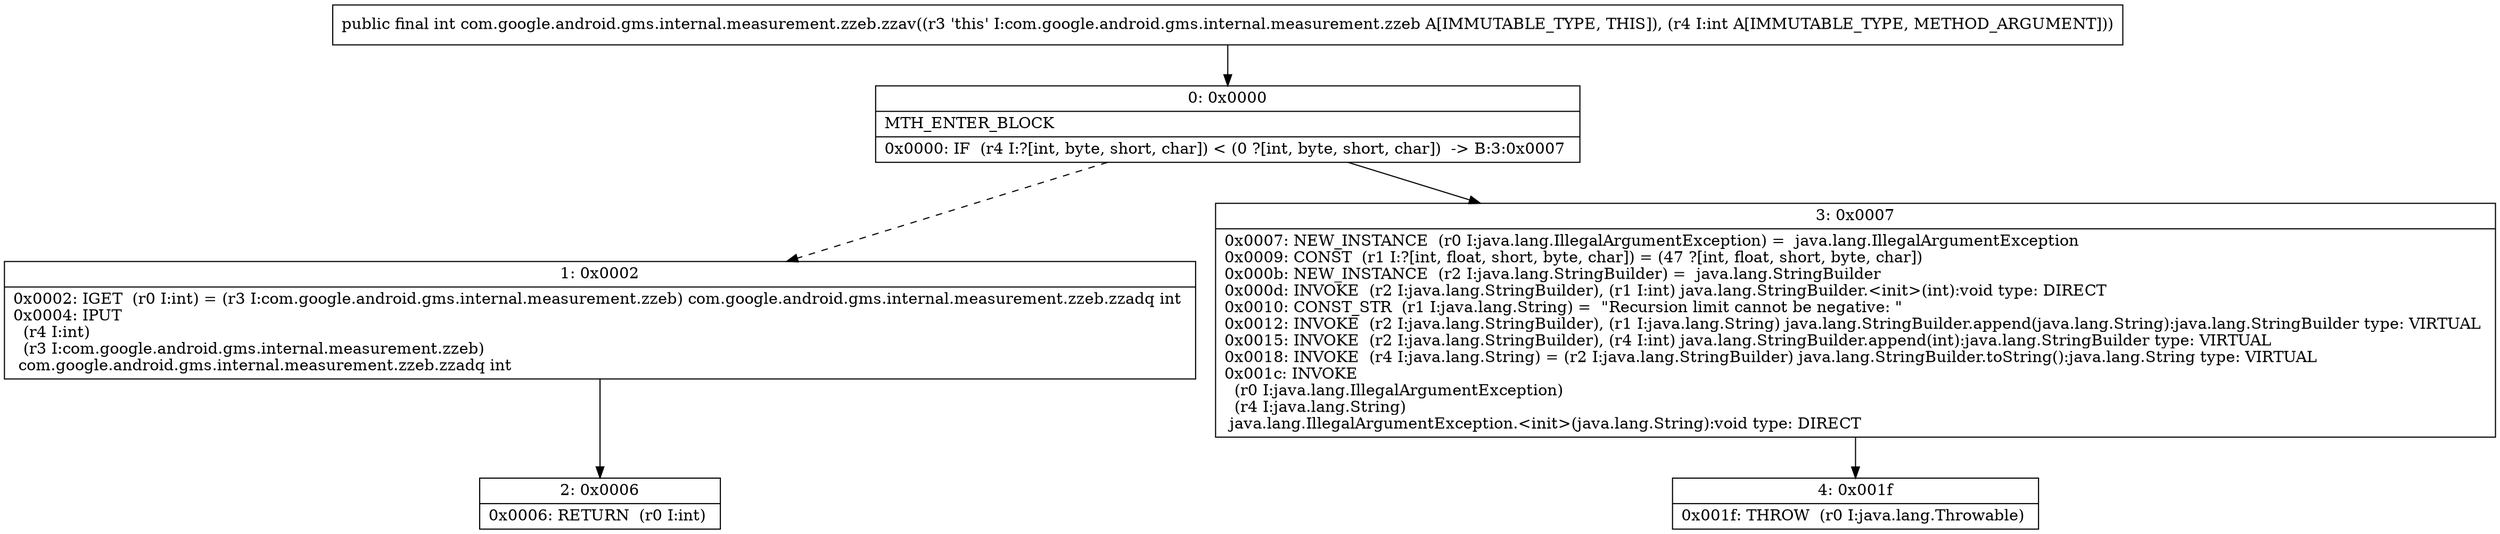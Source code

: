 digraph "CFG forcom.google.android.gms.internal.measurement.zzeb.zzav(I)I" {
Node_0 [shape=record,label="{0\:\ 0x0000|MTH_ENTER_BLOCK\l|0x0000: IF  (r4 I:?[int, byte, short, char]) \< (0 ?[int, byte, short, char])  \-\> B:3:0x0007 \l}"];
Node_1 [shape=record,label="{1\:\ 0x0002|0x0002: IGET  (r0 I:int) = (r3 I:com.google.android.gms.internal.measurement.zzeb) com.google.android.gms.internal.measurement.zzeb.zzadq int \l0x0004: IPUT  \l  (r4 I:int)\l  (r3 I:com.google.android.gms.internal.measurement.zzeb)\l com.google.android.gms.internal.measurement.zzeb.zzadq int \l}"];
Node_2 [shape=record,label="{2\:\ 0x0006|0x0006: RETURN  (r0 I:int) \l}"];
Node_3 [shape=record,label="{3\:\ 0x0007|0x0007: NEW_INSTANCE  (r0 I:java.lang.IllegalArgumentException) =  java.lang.IllegalArgumentException \l0x0009: CONST  (r1 I:?[int, float, short, byte, char]) = (47 ?[int, float, short, byte, char]) \l0x000b: NEW_INSTANCE  (r2 I:java.lang.StringBuilder) =  java.lang.StringBuilder \l0x000d: INVOKE  (r2 I:java.lang.StringBuilder), (r1 I:int) java.lang.StringBuilder.\<init\>(int):void type: DIRECT \l0x0010: CONST_STR  (r1 I:java.lang.String) =  \"Recursion limit cannot be negative: \" \l0x0012: INVOKE  (r2 I:java.lang.StringBuilder), (r1 I:java.lang.String) java.lang.StringBuilder.append(java.lang.String):java.lang.StringBuilder type: VIRTUAL \l0x0015: INVOKE  (r2 I:java.lang.StringBuilder), (r4 I:int) java.lang.StringBuilder.append(int):java.lang.StringBuilder type: VIRTUAL \l0x0018: INVOKE  (r4 I:java.lang.String) = (r2 I:java.lang.StringBuilder) java.lang.StringBuilder.toString():java.lang.String type: VIRTUAL \l0x001c: INVOKE  \l  (r0 I:java.lang.IllegalArgumentException)\l  (r4 I:java.lang.String)\l java.lang.IllegalArgumentException.\<init\>(java.lang.String):void type: DIRECT \l}"];
Node_4 [shape=record,label="{4\:\ 0x001f|0x001f: THROW  (r0 I:java.lang.Throwable) \l}"];
MethodNode[shape=record,label="{public final int com.google.android.gms.internal.measurement.zzeb.zzav((r3 'this' I:com.google.android.gms.internal.measurement.zzeb A[IMMUTABLE_TYPE, THIS]), (r4 I:int A[IMMUTABLE_TYPE, METHOD_ARGUMENT])) }"];
MethodNode -> Node_0;
Node_0 -> Node_1[style=dashed];
Node_0 -> Node_3;
Node_1 -> Node_2;
Node_3 -> Node_4;
}

